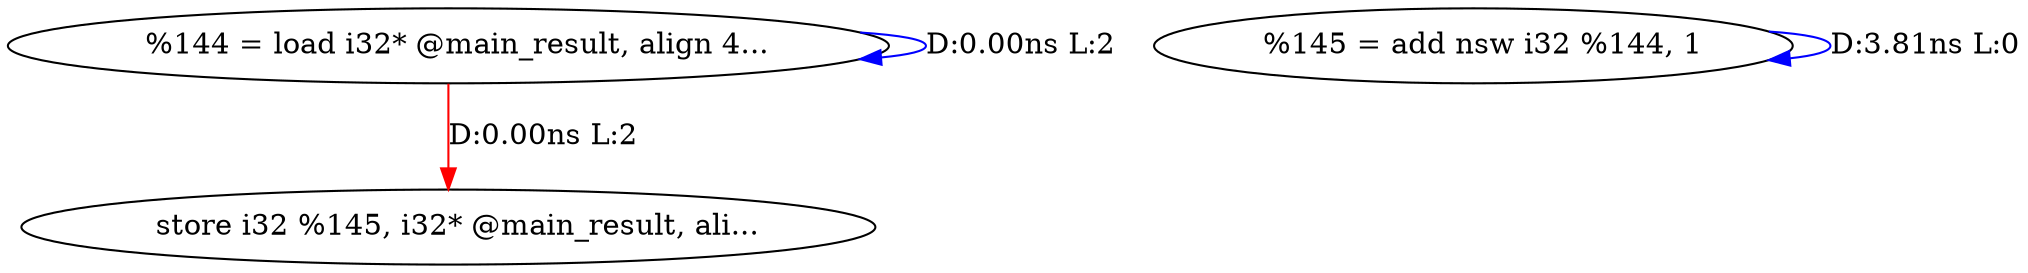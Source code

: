 digraph {
Node0x4122a00[label="  %144 = load i32* @main_result, align 4..."];
Node0x4122a00 -> Node0x4122a00[label="D:0.00ns L:2",color=blue];
Node0x4122c80[label="  store i32 %145, i32* @main_result, ali..."];
Node0x4122a00 -> Node0x4122c80[label="D:0.00ns L:2",color=red];
Node0x4122b40[label="  %145 = add nsw i32 %144, 1"];
Node0x4122b40 -> Node0x4122b40[label="D:3.81ns L:0",color=blue];
}
